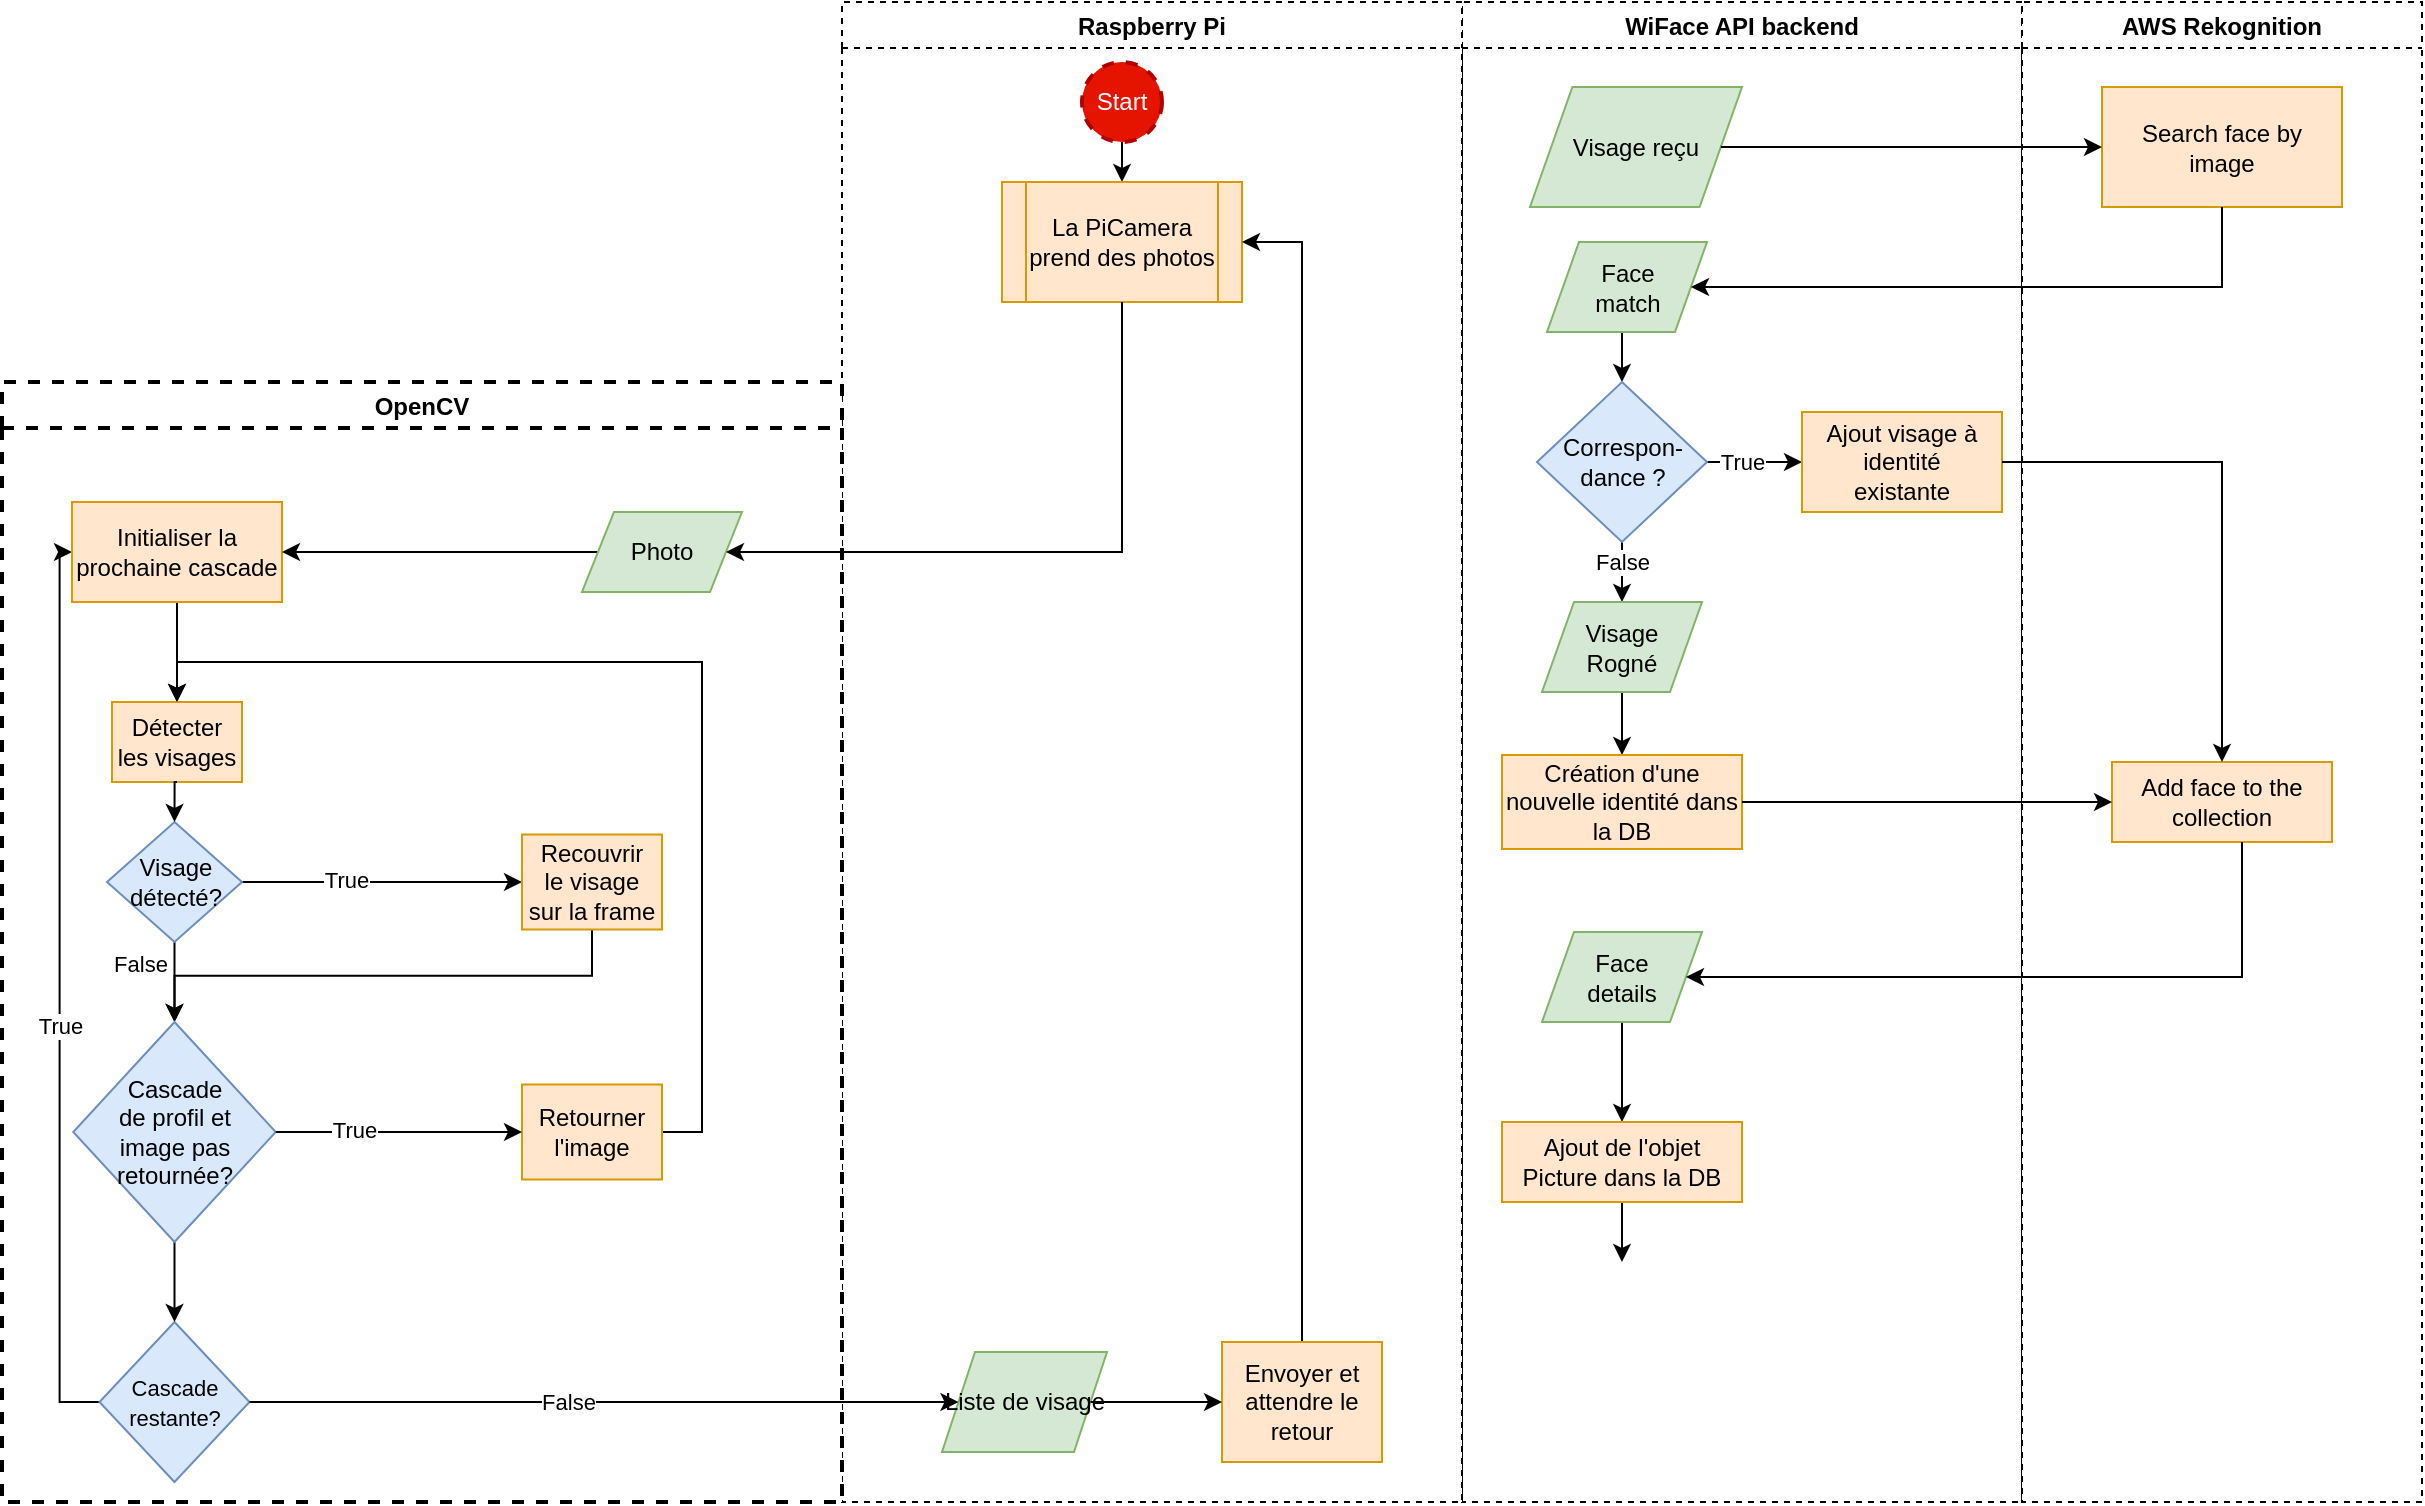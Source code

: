 <mxfile version="13.3.5" type="device"><diagram id="C5RBs43oDa-KdzZeNtuy" name="Page-1"><mxGraphModel dx="2500" dy="898" grid="1" gridSize="10" guides="1" tooltips="1" connect="1" arrows="1" fold="1" page="1" pageScale="1" pageWidth="827" pageHeight="1169" math="0" shadow="0"><root><mxCell id="WIyWlLk6GJQsqaUBKTNV-0"/><mxCell id="WIyWlLk6GJQsqaUBKTNV-1" parent="WIyWlLk6GJQsqaUBKTNV-0"/><mxCell id="HUMt-eXJ5_sap2vRCFsd-2" value="WiFace API backend" style="swimlane;dashed=1;swimlaneFillColor=#ffffff;strokeColor=#000000;" parent="WIyWlLk6GJQsqaUBKTNV-1" vertex="1"><mxGeometry x="330" y="40" width="280" height="750" as="geometry"/></mxCell><mxCell id="HUMt-eXJ5_sap2vRCFsd-27" value="Visage reçu" style="shape=parallelogram;perimeter=parallelogramPerimeter;whiteSpace=wrap;html=1;fillColor=#d5e8d4;strokeColor=#82b366;" parent="HUMt-eXJ5_sap2vRCFsd-2" vertex="1"><mxGeometry x="34" y="42.5" width="106" height="60" as="geometry"/></mxCell><mxCell id="HUMt-eXJ5_sap2vRCFsd-42" style="edgeStyle=orthogonalEdgeStyle;rounded=0;jumpStyle=arc;orthogonalLoop=1;jettySize=auto;html=1;exitX=0.5;exitY=1;exitDx=0;exitDy=0;entryX=0.5;entryY=0;entryDx=0;entryDy=0;strokeColor=#000000;" parent="HUMt-eXJ5_sap2vRCFsd-2" source="HUMt-eXJ5_sap2vRCFsd-40" target="HUMt-eXJ5_sap2vRCFsd-41" edge="1"><mxGeometry relative="1" as="geometry"/></mxCell><mxCell id="HUMt-eXJ5_sap2vRCFsd-40" value="&lt;div&gt;Face &lt;br&gt;&lt;/div&gt;&lt;div&gt;match&lt;/div&gt;" style="shape=parallelogram;perimeter=parallelogramPerimeter;whiteSpace=wrap;html=1;fillColor=#d5e8d4;strokeColor=#82b366;" parent="HUMt-eXJ5_sap2vRCFsd-2" vertex="1"><mxGeometry x="42.5" y="120" width="80" height="45" as="geometry"/></mxCell><mxCell id="HUMt-eXJ5_sap2vRCFsd-50" style="edgeStyle=orthogonalEdgeStyle;rounded=0;jumpStyle=arc;orthogonalLoop=1;jettySize=auto;html=1;exitX=1;exitY=0.5;exitDx=0;exitDy=0;entryX=0;entryY=0.5;entryDx=0;entryDy=0;strokeColor=#000000;" parent="HUMt-eXJ5_sap2vRCFsd-2" source="HUMt-eXJ5_sap2vRCFsd-41" target="HUMt-eXJ5_sap2vRCFsd-48" edge="1"><mxGeometry relative="1" as="geometry"/></mxCell><mxCell id="HUMt-eXJ5_sap2vRCFsd-51" value="True" style="edgeLabel;html=1;align=center;verticalAlign=middle;resizable=0;points=[];" parent="HUMt-eXJ5_sap2vRCFsd-50" vertex="1" connectable="0"><mxGeometry x="-0.261" y="-2" relative="1" as="geometry"><mxPoint y="-2" as="offset"/></mxGeometry></mxCell><mxCell id="HUMt-eXJ5_sap2vRCFsd-52" style="edgeStyle=orthogonalEdgeStyle;rounded=0;jumpStyle=arc;orthogonalLoop=1;jettySize=auto;html=1;exitX=0.5;exitY=1;exitDx=0;exitDy=0;entryX=0.5;entryY=0;entryDx=0;entryDy=0;strokeColor=#000000;" parent="HUMt-eXJ5_sap2vRCFsd-2" source="HUMt-eXJ5_sap2vRCFsd-41" target="HUMt-eXJ5_sap2vRCFsd-47" edge="1"><mxGeometry relative="1" as="geometry"><Array as="points"><mxPoint x="80" y="280"/><mxPoint x="80" y="280"/></Array></mxGeometry></mxCell><mxCell id="HUMt-eXJ5_sap2vRCFsd-53" value="False" style="edgeLabel;html=1;align=center;verticalAlign=middle;resizable=0;points=[];" parent="HUMt-eXJ5_sap2vRCFsd-52" vertex="1" connectable="0"><mxGeometry x="-0.335" relative="1" as="geometry"><mxPoint as="offset"/></mxGeometry></mxCell><mxCell id="HUMt-eXJ5_sap2vRCFsd-41" value="&lt;div&gt;Correspon-&lt;/div&gt;&lt;div&gt;dance ?&lt;br&gt;&lt;/div&gt;" style="rhombus;whiteSpace=wrap;html=1;fillColor=#dae8fc;strokeColor=#6c8ebf;" parent="HUMt-eXJ5_sap2vRCFsd-2" vertex="1"><mxGeometry x="37.5" y="190" width="85" height="80" as="geometry"/></mxCell><mxCell id="HUMt-eXJ5_sap2vRCFsd-66" style="edgeStyle=orthogonalEdgeStyle;rounded=0;jumpStyle=arc;orthogonalLoop=1;jettySize=auto;html=1;exitX=0.5;exitY=1;exitDx=0;exitDy=0;strokeColor=#000000;" parent="HUMt-eXJ5_sap2vRCFsd-2" source="HUMt-eXJ5_sap2vRCFsd-47" target="HUMt-eXJ5_sap2vRCFsd-63" edge="1"><mxGeometry relative="1" as="geometry"/></mxCell><mxCell id="HUMt-eXJ5_sap2vRCFsd-47" value="&lt;div&gt;Visage&lt;/div&gt;&lt;div&gt;Rogné&lt;br&gt;&lt;/div&gt;" style="shape=parallelogram;perimeter=parallelogramPerimeter;whiteSpace=wrap;html=1;fillColor=#d5e8d4;strokeColor=#82b366;" parent="HUMt-eXJ5_sap2vRCFsd-2" vertex="1"><mxGeometry x="40" y="300" width="80" height="45" as="geometry"/></mxCell><mxCell id="HUMt-eXJ5_sap2vRCFsd-48" value="&lt;div&gt;Ajout visage à identité&lt;/div&gt;&lt;div&gt;existante&lt;br&gt;&lt;/div&gt;" style="rounded=0;whiteSpace=wrap;html=1;fillColor=#ffe6cc;strokeColor=#d79b00;" parent="HUMt-eXJ5_sap2vRCFsd-2" vertex="1"><mxGeometry x="170" y="205" width="100" height="50" as="geometry"/></mxCell><mxCell id="HUMt-eXJ5_sap2vRCFsd-60" style="edgeStyle=orthogonalEdgeStyle;rounded=0;jumpStyle=arc;orthogonalLoop=1;jettySize=auto;html=1;strokeColor=#000000;" parent="HUMt-eXJ5_sap2vRCFsd-2" source="HUMt-eXJ5_sap2vRCFsd-57" target="HUMt-eXJ5_sap2vRCFsd-59" edge="1"><mxGeometry relative="1" as="geometry"/></mxCell><mxCell id="HUMt-eXJ5_sap2vRCFsd-57" value="&lt;div&gt;Face &lt;br&gt;&lt;/div&gt;details" style="shape=parallelogram;perimeter=parallelogramPerimeter;whiteSpace=wrap;html=1;fillColor=#d5e8d4;strokeColor=#82b366;" parent="HUMt-eXJ5_sap2vRCFsd-2" vertex="1"><mxGeometry x="40" y="465" width="80" height="45" as="geometry"/></mxCell><mxCell id="HUMt-eXJ5_sap2vRCFsd-107" style="edgeStyle=orthogonalEdgeStyle;rounded=0;jumpStyle=arc;orthogonalLoop=1;jettySize=auto;html=1;exitX=0.5;exitY=1;exitDx=0;exitDy=0;shadow=0;strokeColor=#000000;" parent="HUMt-eXJ5_sap2vRCFsd-2" source="HUMt-eXJ5_sap2vRCFsd-59" edge="1"><mxGeometry relative="1" as="geometry"><mxPoint x="80" y="630" as="targetPoint"/></mxGeometry></mxCell><mxCell id="HUMt-eXJ5_sap2vRCFsd-59" value="Ajout de l'objet Picture dans la DB" style="rounded=0;whiteSpace=wrap;html=1;fillColor=#ffe6cc;strokeColor=#d79b00;" parent="HUMt-eXJ5_sap2vRCFsd-2" vertex="1"><mxGeometry x="20" y="560" width="120" height="40" as="geometry"/></mxCell><mxCell id="HUMt-eXJ5_sap2vRCFsd-63" value="Création d'une nouvelle identité dans la DB" style="rounded=0;whiteSpace=wrap;html=1;fillColor=#ffe6cc;strokeColor=#d79b00;" parent="HUMt-eXJ5_sap2vRCFsd-2" vertex="1"><mxGeometry x="20" y="376.5" width="120" height="47" as="geometry"/></mxCell><mxCell id="HUMt-eXJ5_sap2vRCFsd-3" value="AWS Rekognition" style="swimlane;startSize=23;fillColor=#ffffff;strokeColor=#000000;dashed=1;swimlaneFillColor=#ffffff;" parent="WIyWlLk6GJQsqaUBKTNV-1" vertex="1"><mxGeometry x="610" y="40" width="200" height="750" as="geometry"/></mxCell><mxCell id="HUMt-eXJ5_sap2vRCFsd-35" value="Search face by&lt;div&gt;image&lt;br&gt;&lt;/div&gt;" style="rounded=0;whiteSpace=wrap;html=1;fillColor=#ffe6cc;strokeColor=#d79b00;" parent="HUMt-eXJ5_sap2vRCFsd-3" vertex="1"><mxGeometry x="40" y="42.5" width="120" height="60" as="geometry"/></mxCell><mxCell id="HUMt-eXJ5_sap2vRCFsd-55" value="Add face to the collection" style="rounded=0;whiteSpace=wrap;html=1;fillColor=#ffe6cc;strokeColor=#d79b00;" parent="HUMt-eXJ5_sap2vRCFsd-3" vertex="1"><mxGeometry x="45" y="380" width="110" height="40" as="geometry"/></mxCell><mxCell id="HUMt-eXJ5_sap2vRCFsd-8" value="Raspberry Pi" style="swimlane;dashed=1;swimlaneFillColor=#ffffff;" parent="WIyWlLk6GJQsqaUBKTNV-1" vertex="1"><mxGeometry x="20" y="40" width="310" height="750" as="geometry"/></mxCell><mxCell id="HUMt-eXJ5_sap2vRCFsd-84" style="edgeStyle=orthogonalEdgeStyle;rounded=0;jumpStyle=arc;orthogonalLoop=1;jettySize=auto;html=1;exitX=0.5;exitY=1;exitDx=0;exitDy=0;exitPerimeter=0;entryX=0.5;entryY=0;entryDx=0;entryDy=0;shadow=0;strokeColor=#000000;" parent="HUMt-eXJ5_sap2vRCFsd-8" source="HUMt-eXJ5_sap2vRCFsd-71" target="HUMt-eXJ5_sap2vRCFsd-12" edge="1"><mxGeometry relative="1" as="geometry"/></mxCell><mxCell id="HUMt-eXJ5_sap2vRCFsd-71" value="Start" style="strokeWidth=2;html=1;shape=mxgraph.flowchart.start_2;whiteSpace=wrap;dashed=1;fillColor=#e51400;strokeColor=#B20000;fontColor=#ffffff;" parent="HUMt-eXJ5_sap2vRCFsd-8" vertex="1"><mxGeometry x="120" y="30" width="40" height="40" as="geometry"/></mxCell><mxCell id="HUMt-eXJ5_sap2vRCFsd-12" value="&lt;div&gt;La PiCamera&lt;/div&gt;&lt;div&gt;prend des photos&lt;br&gt;&lt;/div&gt;" style="shape=process;whiteSpace=wrap;html=1;backgroundOutline=1;fillColor=#ffe6cc;strokeColor=#d79b00;" parent="HUMt-eXJ5_sap2vRCFsd-8" vertex="1"><mxGeometry x="80" y="90" width="120" height="60" as="geometry"/></mxCell><mxCell id="qSVDNHdyWgLPnHFZxgcY-12" style="edgeStyle=orthogonalEdgeStyle;rounded=0;orthogonalLoop=1;jettySize=auto;html=1;exitX=0.5;exitY=0;exitDx=0;exitDy=0;entryX=1;entryY=0.5;entryDx=0;entryDy=0;" edge="1" parent="HUMt-eXJ5_sap2vRCFsd-8" source="qSVDNHdyWgLPnHFZxgcY-10" target="HUMt-eXJ5_sap2vRCFsd-12"><mxGeometry relative="1" as="geometry"/></mxCell><mxCell id="qSVDNHdyWgLPnHFZxgcY-10" value="Envoyer et attendre le retour" style="rounded=0;whiteSpace=wrap;html=1;fillColor=#ffe6cc;strokeColor=#d79b00;" vertex="1" parent="HUMt-eXJ5_sap2vRCFsd-8"><mxGeometry x="190" y="670" width="80" height="60" as="geometry"/></mxCell><mxCell id="qSVDNHdyWgLPnHFZxgcY-7" value="Liste de visage" style="shape=parallelogram;perimeter=parallelogramPerimeter;whiteSpace=wrap;html=1;fillColor=#d5e8d4;strokeColor=#82b366;" vertex="1" parent="HUMt-eXJ5_sap2vRCFsd-8"><mxGeometry x="50" y="675" width="82.5" height="50" as="geometry"/></mxCell><mxCell id="qSVDNHdyWgLPnHFZxgcY-11" value="" style="edgeStyle=orthogonalEdgeStyle;rounded=0;orthogonalLoop=1;jettySize=auto;html=1;" edge="1" parent="HUMt-eXJ5_sap2vRCFsd-8" source="qSVDNHdyWgLPnHFZxgcY-7" target="qSVDNHdyWgLPnHFZxgcY-10"><mxGeometry relative="1" as="geometry"/></mxCell><mxCell id="HUMt-eXJ5_sap2vRCFsd-38" style="edgeStyle=orthogonalEdgeStyle;rounded=0;jumpStyle=arc;orthogonalLoop=1;jettySize=auto;html=1;strokeColor=#000000;" parent="WIyWlLk6GJQsqaUBKTNV-1" source="HUMt-eXJ5_sap2vRCFsd-27" target="HUMt-eXJ5_sap2vRCFsd-35" edge="1"><mxGeometry relative="1" as="geometry"/></mxCell><mxCell id="HUMt-eXJ5_sap2vRCFsd-39" style="edgeStyle=orthogonalEdgeStyle;rounded=0;jumpStyle=arc;orthogonalLoop=1;jettySize=auto;html=1;strokeColor=#000000;entryX=1;entryY=0.5;entryDx=0;entryDy=0;" parent="WIyWlLk6GJQsqaUBKTNV-1" source="HUMt-eXJ5_sap2vRCFsd-35" target="HUMt-eXJ5_sap2vRCFsd-40" edge="1"><mxGeometry relative="1" as="geometry"><mxPoint x="710" y="310" as="targetPoint"/><Array as="points"><mxPoint x="710" y="183"/></Array></mxGeometry></mxCell><mxCell id="HUMt-eXJ5_sap2vRCFsd-62" value="" style="edgeStyle=orthogonalEdgeStyle;rounded=0;jumpStyle=arc;orthogonalLoop=1;jettySize=auto;html=1;strokeColor=#000000;entryX=1;entryY=0.5;entryDx=0;entryDy=0;" parent="WIyWlLk6GJQsqaUBKTNV-1" source="HUMt-eXJ5_sap2vRCFsd-55" target="HUMt-eXJ5_sap2vRCFsd-57" edge="1"><mxGeometry relative="1" as="geometry"><mxPoint x="720" y="620" as="targetPoint"/><Array as="points"><mxPoint x="720" y="528"/></Array></mxGeometry></mxCell><mxCell id="HUMt-eXJ5_sap2vRCFsd-76" style="edgeStyle=orthogonalEdgeStyle;rounded=0;jumpStyle=arc;orthogonalLoop=1;jettySize=auto;html=1;exitX=1;exitY=0.5;exitDx=0;exitDy=0;entryX=0;entryY=0.5;entryDx=0;entryDy=0;shadow=0;strokeColor=#000000;" parent="WIyWlLk6GJQsqaUBKTNV-1" source="HUMt-eXJ5_sap2vRCFsd-63" target="HUMt-eXJ5_sap2vRCFsd-55" edge="1"><mxGeometry relative="1" as="geometry"><Array as="points"><mxPoint x="520" y="440"/><mxPoint x="520" y="440"/></Array></mxGeometry></mxCell><mxCell id="HUMt-eXJ5_sap2vRCFsd-101" style="edgeStyle=orthogonalEdgeStyle;rounded=0;jumpStyle=arc;orthogonalLoop=1;jettySize=auto;html=1;exitX=1;exitY=0.5;exitDx=0;exitDy=0;entryX=0.5;entryY=0;entryDx=0;entryDy=0;shadow=0;strokeColor=#000000;" parent="WIyWlLk6GJQsqaUBKTNV-1" source="HUMt-eXJ5_sap2vRCFsd-48" target="HUMt-eXJ5_sap2vRCFsd-55" edge="1"><mxGeometry relative="1" as="geometry"><Array as="points"><mxPoint x="710" y="270"/></Array></mxGeometry></mxCell><mxCell id="HUMt-eXJ5_sap2vRCFsd-9" value="OpenCV" style="swimlane;startSize=23;dashed=1;strokeWidth=2;swimlaneFillColor=#FFFFFF;fillColor=#FFFFFF;strokeColor=#000000;" parent="WIyWlLk6GJQsqaUBKTNV-1" vertex="1"><mxGeometry x="-400" y="230" width="420" height="560" as="geometry"/></mxCell><mxCell id="HUMt-eXJ5_sap2vRCFsd-22" style="edgeStyle=orthogonalEdgeStyle;rounded=0;orthogonalLoop=1;jettySize=auto;html=1;exitX=0.5;exitY=1;exitDx=0;exitDy=0;entryX=0.5;entryY=0;entryDx=0;entryDy=0;" parent="HUMt-eXJ5_sap2vRCFsd-9" source="HUMt-eXJ5_sap2vRCFsd-19" target="qSVDNHdyWgLPnHFZxgcY-14" edge="1"><mxGeometry relative="1" as="geometry"/></mxCell><mxCell id="HUMt-eXJ5_sap2vRCFsd-23" value="&lt;div&gt;False&lt;/div&gt;" style="edgeLabel;html=1;align=center;verticalAlign=middle;resizable=0;points=[];" parent="HUMt-eXJ5_sap2vRCFsd-22" vertex="1" connectable="0"><mxGeometry x="0.269" y="-1" relative="1" as="geometry"><mxPoint x="-16.5" y="-15.14" as="offset"/></mxGeometry></mxCell><mxCell id="HUMt-eXJ5_sap2vRCFsd-25" style="edgeStyle=orthogonalEdgeStyle;rounded=0;orthogonalLoop=1;jettySize=auto;html=1;exitX=1;exitY=0.5;exitDx=0;exitDy=0;entryX=0;entryY=0.5;entryDx=0;entryDy=0;" parent="HUMt-eXJ5_sap2vRCFsd-9" source="HUMt-eXJ5_sap2vRCFsd-19" target="HUMt-eXJ5_sap2vRCFsd-24" edge="1"><mxGeometry relative="1" as="geometry"/></mxCell><mxCell id="HUMt-eXJ5_sap2vRCFsd-26" value="True" style="edgeLabel;html=1;align=center;verticalAlign=middle;resizable=0;points=[];" parent="HUMt-eXJ5_sap2vRCFsd-25" vertex="1" connectable="0"><mxGeometry x="-0.262" y="1" relative="1" as="geometry"><mxPoint as="offset"/></mxGeometry></mxCell><mxCell id="HUMt-eXJ5_sap2vRCFsd-19" value="Visage détecté?" style="rhombus;whiteSpace=wrap;html=1;fillColor=#dae8fc;strokeColor=#6c8ebf;" parent="HUMt-eXJ5_sap2vRCFsd-9" vertex="1"><mxGeometry x="52.5" y="220" width="67.5" height="60" as="geometry"/></mxCell><mxCell id="qSVDNHdyWgLPnHFZxgcY-3" style="edgeStyle=orthogonalEdgeStyle;rounded=0;orthogonalLoop=1;jettySize=auto;html=1;exitX=0;exitY=0.5;exitDx=0;exitDy=0;entryX=0;entryY=0.5;entryDx=0;entryDy=0;" edge="1" parent="HUMt-eXJ5_sap2vRCFsd-9" source="HUMt-eXJ5_sap2vRCFsd-14" target="HUMt-eXJ5_sap2vRCFsd-13"><mxGeometry relative="1" as="geometry"/></mxCell><mxCell id="qSVDNHdyWgLPnHFZxgcY-4" value="True" style="edgeLabel;html=1;align=center;verticalAlign=middle;resizable=0;points=[];" vertex="1" connectable="0" parent="qSVDNHdyWgLPnHFZxgcY-3"><mxGeometry x="-0.079" relative="1" as="geometry"><mxPoint as="offset"/></mxGeometry></mxCell><mxCell id="HUMt-eXJ5_sap2vRCFsd-14" value="&lt;div&gt;&lt;font style=&quot;font-size: 11px&quot;&gt;Cascade&lt;br&gt;&lt;/font&gt;&lt;/div&gt;&lt;div&gt;&lt;font style=&quot;font-size: 11px&quot;&gt;restante?&lt;br&gt;&lt;/font&gt;&lt;/div&gt;" style="rhombus;whiteSpace=wrap;html=1;fillColor=#dae8fc;strokeColor=#6c8ebf;" parent="HUMt-eXJ5_sap2vRCFsd-9" vertex="1"><mxGeometry x="48.75" y="470" width="75" height="80" as="geometry"/></mxCell><mxCell id="qSVDNHdyWgLPnHFZxgcY-5" style="edgeStyle=orthogonalEdgeStyle;rounded=0;orthogonalLoop=1;jettySize=auto;html=1;exitX=0.5;exitY=1;exitDx=0;exitDy=0;" edge="1" parent="HUMt-eXJ5_sap2vRCFsd-9" source="HUMt-eXJ5_sap2vRCFsd-24" target="qSVDNHdyWgLPnHFZxgcY-14"><mxGeometry relative="1" as="geometry"/></mxCell><mxCell id="HUMt-eXJ5_sap2vRCFsd-24" value="&lt;div&gt;Recouvrir&lt;/div&gt;&lt;div&gt;le visage&lt;/div&gt;&lt;div&gt;sur la frame&lt;br&gt;&lt;/div&gt;" style="rounded=0;whiteSpace=wrap;html=1;fillColor=#ffe6cc;strokeColor=#d79b00;" parent="HUMt-eXJ5_sap2vRCFsd-9" vertex="1"><mxGeometry x="260" y="226.25" width="70" height="47.5" as="geometry"/></mxCell><mxCell id="HUMt-eXJ5_sap2vRCFsd-87" style="edgeStyle=orthogonalEdgeStyle;rounded=0;jumpStyle=arc;orthogonalLoop=1;jettySize=auto;html=1;exitX=0.5;exitY=1;exitDx=0;exitDy=0;entryX=0.5;entryY=0;entryDx=0;entryDy=0;shadow=0;strokeColor=#000000;" parent="HUMt-eXJ5_sap2vRCFsd-9" source="HUMt-eXJ5_sap2vRCFsd-13" target="HUMt-eXJ5_sap2vRCFsd-17" edge="1"><mxGeometry relative="1" as="geometry"/></mxCell><mxCell id="HUMt-eXJ5_sap2vRCFsd-13" value="&lt;div&gt;Initialiser la prochaine cascade&lt;/div&gt;" style="rounded=0;whiteSpace=wrap;html=1;fillColor=#ffe6cc;strokeColor=#d79b00;" parent="HUMt-eXJ5_sap2vRCFsd-9" vertex="1"><mxGeometry x="35" y="60" width="105" height="50" as="geometry"/></mxCell><mxCell id="HUMt-eXJ5_sap2vRCFsd-17" value="&lt;div&gt;Détecter les visages&lt;br&gt;&lt;/div&gt;" style="rounded=0;whiteSpace=wrap;html=1;fillColor=#ffe6cc;strokeColor=#d79b00;" parent="HUMt-eXJ5_sap2vRCFsd-9" vertex="1"><mxGeometry x="55" y="160" width="65" height="40" as="geometry"/></mxCell><mxCell id="HUMt-eXJ5_sap2vRCFsd-21" style="edgeStyle=orthogonalEdgeStyle;rounded=0;orthogonalLoop=1;jettySize=auto;html=1;exitX=0.5;exitY=1;exitDx=0;exitDy=0;entryX=0.5;entryY=0;entryDx=0;entryDy=0;" parent="HUMt-eXJ5_sap2vRCFsd-9" source="HUMt-eXJ5_sap2vRCFsd-17" target="HUMt-eXJ5_sap2vRCFsd-19" edge="1"><mxGeometry relative="1" as="geometry"/></mxCell><mxCell id="HUMt-eXJ5_sap2vRCFsd-119" style="edgeStyle=orthogonalEdgeStyle;rounded=0;jumpStyle=arc;orthogonalLoop=1;jettySize=auto;html=1;exitX=1;exitY=0.5;exitDx=0;exitDy=0;shadow=0;strokeColor=#000000;" parent="HUMt-eXJ5_sap2vRCFsd-9" source="HUMt-eXJ5_sap2vRCFsd-116" target="HUMt-eXJ5_sap2vRCFsd-13" edge="1"><mxGeometry relative="1" as="geometry"/></mxCell><mxCell id="HUMt-eXJ5_sap2vRCFsd-116" value="Photo" style="shape=parallelogram;perimeter=parallelogramPerimeter;whiteSpace=wrap;html=1;fillColor=#d5e8d4;strokeColor=#82b366;direction=west;" parent="HUMt-eXJ5_sap2vRCFsd-9" vertex="1"><mxGeometry x="290" y="65" width="80" height="40" as="geometry"/></mxCell><mxCell id="qSVDNHdyWgLPnHFZxgcY-23" style="edgeStyle=orthogonalEdgeStyle;rounded=0;orthogonalLoop=1;jettySize=auto;html=1;exitX=0.5;exitY=1;exitDx=0;exitDy=0;entryX=0.5;entryY=0;entryDx=0;entryDy=0;" edge="1" parent="HUMt-eXJ5_sap2vRCFsd-9" source="qSVDNHdyWgLPnHFZxgcY-14" target="HUMt-eXJ5_sap2vRCFsd-14"><mxGeometry relative="1" as="geometry"/></mxCell><mxCell id="qSVDNHdyWgLPnHFZxgcY-14" value="&lt;div&gt;Cascade&lt;/div&gt;&lt;div&gt;de profil et&lt;/div&gt;&lt;div&gt;image pas retournée?&lt;br&gt;&lt;/div&gt;" style="rhombus;whiteSpace=wrap;html=1;fillColor=#dae8fc;strokeColor=#6c8ebf;" vertex="1" parent="HUMt-eXJ5_sap2vRCFsd-9"><mxGeometry x="35.63" y="320" width="101.25" height="110" as="geometry"/></mxCell><mxCell id="qSVDNHdyWgLPnHFZxgcY-24" style="edgeStyle=orthogonalEdgeStyle;rounded=0;orthogonalLoop=1;jettySize=auto;html=1;exitX=1;exitY=0.5;exitDx=0;exitDy=0;entryX=0.5;entryY=0;entryDx=0;entryDy=0;" edge="1" parent="HUMt-eXJ5_sap2vRCFsd-9" source="qSVDNHdyWgLPnHFZxgcY-15" target="HUMt-eXJ5_sap2vRCFsd-17"><mxGeometry relative="1" as="geometry"/></mxCell><mxCell id="qSVDNHdyWgLPnHFZxgcY-15" value="&lt;div&gt;Retourner&lt;/div&gt;&lt;div&gt;l'image&lt;br&gt;&lt;/div&gt;" style="rounded=0;whiteSpace=wrap;html=1;fillColor=#ffe6cc;strokeColor=#d79b00;" vertex="1" parent="HUMt-eXJ5_sap2vRCFsd-9"><mxGeometry x="260" y="351.25" width="70" height="47.5" as="geometry"/></mxCell><mxCell id="qSVDNHdyWgLPnHFZxgcY-17" style="edgeStyle=orthogonalEdgeStyle;rounded=0;orthogonalLoop=1;jettySize=auto;html=1;exitX=1;exitY=0.5;exitDx=0;exitDy=0;entryX=0;entryY=0.5;entryDx=0;entryDy=0;" edge="1" parent="HUMt-eXJ5_sap2vRCFsd-9" source="qSVDNHdyWgLPnHFZxgcY-14" target="qSVDNHdyWgLPnHFZxgcY-15"><mxGeometry relative="1" as="geometry"><mxPoint x="250" y="355" as="targetPoint"/></mxGeometry></mxCell><mxCell id="qSVDNHdyWgLPnHFZxgcY-22" value="&lt;div&gt;True&lt;/div&gt;" style="edgeLabel;html=1;align=center;verticalAlign=middle;resizable=0;points=[];" vertex="1" connectable="0" parent="qSVDNHdyWgLPnHFZxgcY-17"><mxGeometry x="-0.367" y="1" relative="1" as="geometry"><mxPoint as="offset"/></mxGeometry></mxCell><mxCell id="HUMt-eXJ5_sap2vRCFsd-120" style="edgeStyle=orthogonalEdgeStyle;rounded=0;jumpStyle=arc;orthogonalLoop=1;jettySize=auto;html=1;exitX=0.5;exitY=1;exitDx=0;exitDy=0;entryX=0;entryY=0.5;entryDx=0;entryDy=0;shadow=0;strokeColor=#000000;" parent="WIyWlLk6GJQsqaUBKTNV-1" source="HUMt-eXJ5_sap2vRCFsd-12" target="HUMt-eXJ5_sap2vRCFsd-116" edge="1"><mxGeometry relative="1" as="geometry"><Array as="points"><mxPoint x="160" y="315"/></Array></mxGeometry></mxCell><mxCell id="qSVDNHdyWgLPnHFZxgcY-8" style="edgeStyle=orthogonalEdgeStyle;rounded=0;orthogonalLoop=1;jettySize=auto;html=1;exitX=1;exitY=0.5;exitDx=0;exitDy=0;" edge="1" parent="WIyWlLk6GJQsqaUBKTNV-1" source="HUMt-eXJ5_sap2vRCFsd-14" target="qSVDNHdyWgLPnHFZxgcY-7"><mxGeometry relative="1" as="geometry"/></mxCell><mxCell id="qSVDNHdyWgLPnHFZxgcY-9" value="False" style="edgeLabel;html=1;align=center;verticalAlign=middle;resizable=0;points=[];" vertex="1" connectable="0" parent="qSVDNHdyWgLPnHFZxgcY-8"><mxGeometry x="-0.104" relative="1" as="geometry"><mxPoint as="offset"/></mxGeometry></mxCell></root></mxGraphModel></diagram></mxfile>